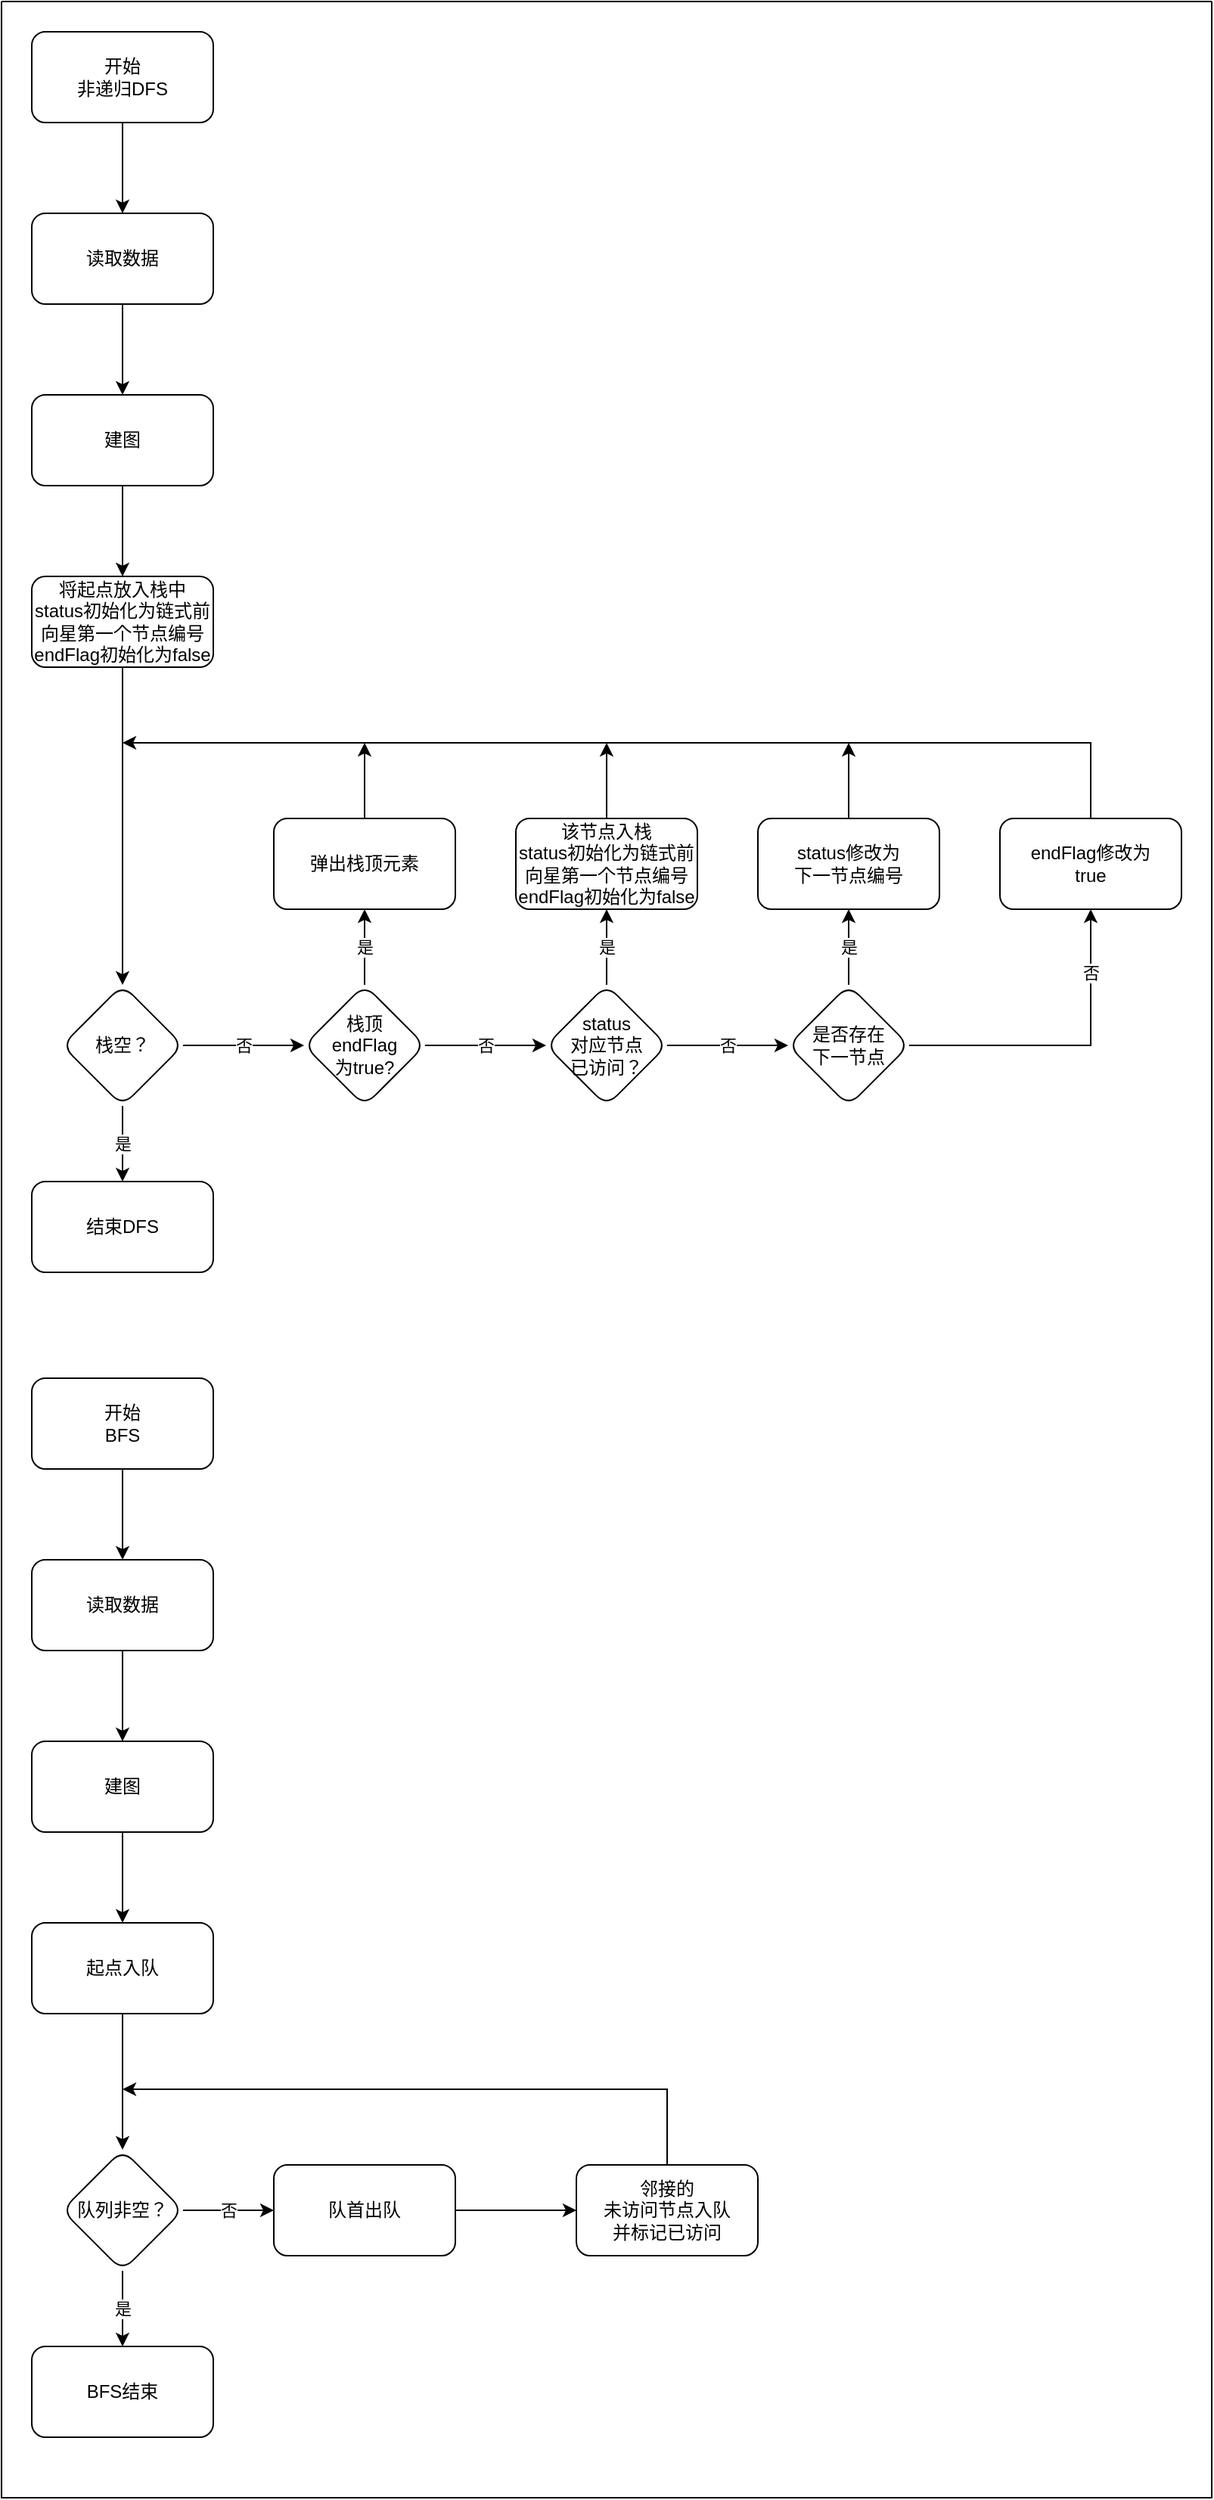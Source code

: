 <mxfile>
    <diagram id="wjdFLEh1cm_0F9kGS-Gg" name="第 1 页">
        <mxGraphModel dx="906" dy="426" grid="1" gridSize="10" guides="1" tooltips="1" connect="1" arrows="1" fold="1" page="1" pageScale="1" pageWidth="827" pageHeight="1169" background="#FFFFFF" math="0" shadow="0">
            <root>
                <mxCell id="0"/>
                <mxCell id="1" parent="0"/>
                <mxCell id="44" value="" style="swimlane;startSize=0;" parent="1" vertex="1">
                    <mxGeometry x="20" y="20" width="800" height="1650" as="geometry"/>
                </mxCell>
                <mxCell id="48" style="edgeStyle=orthogonalEdgeStyle;rounded=0;orthogonalLoop=1;jettySize=auto;html=1;entryX=0.5;entryY=0;entryDx=0;entryDy=0;" parent="44" source="45" target="46" edge="1">
                    <mxGeometry relative="1" as="geometry"/>
                </mxCell>
                <mxCell id="45" value="开始&lt;br&gt;BFS" style="rounded=1;whiteSpace=wrap;html=1;" parent="44" vertex="1">
                    <mxGeometry x="20" y="910" width="120" height="60" as="geometry"/>
                </mxCell>
                <mxCell id="49" style="edgeStyle=orthogonalEdgeStyle;rounded=0;orthogonalLoop=1;jettySize=auto;html=1;entryX=0.5;entryY=0;entryDx=0;entryDy=0;" parent="44" source="46" target="47" edge="1">
                    <mxGeometry relative="1" as="geometry"/>
                </mxCell>
                <mxCell id="46" value="读取数据" style="rounded=1;whiteSpace=wrap;html=1;" parent="44" vertex="1">
                    <mxGeometry x="20" y="1030" width="120" height="60" as="geometry"/>
                </mxCell>
                <mxCell id="51" value="" style="edgeStyle=orthogonalEdgeStyle;rounded=0;orthogonalLoop=1;jettySize=auto;html=1;" parent="44" source="47" target="50" edge="1">
                    <mxGeometry relative="1" as="geometry"/>
                </mxCell>
                <mxCell id="47" value="建图" style="whiteSpace=wrap;html=1;rounded=1;" parent="44" vertex="1">
                    <mxGeometry x="20" y="1150" width="120" height="60" as="geometry"/>
                </mxCell>
                <mxCell id="55" value="" style="edgeStyle=orthogonalEdgeStyle;rounded=0;orthogonalLoop=1;jettySize=auto;html=1;" parent="44" source="50" target="54" edge="1">
                    <mxGeometry relative="1" as="geometry"/>
                </mxCell>
                <mxCell id="50" value="起点入队" style="whiteSpace=wrap;html=1;rounded=1;" parent="44" vertex="1">
                    <mxGeometry x="20" y="1270" width="120" height="60" as="geometry"/>
                </mxCell>
                <mxCell id="57" value="否" style="edgeStyle=orthogonalEdgeStyle;rounded=0;orthogonalLoop=1;jettySize=auto;html=1;" parent="44" source="54" target="56" edge="1">
                    <mxGeometry relative="1" as="geometry"/>
                </mxCell>
                <mxCell id="66" value="是" style="edgeStyle=orthogonalEdgeStyle;rounded=0;orthogonalLoop=1;jettySize=auto;html=1;" parent="44" source="54" target="65" edge="1">
                    <mxGeometry relative="1" as="geometry"/>
                </mxCell>
                <mxCell id="54" value="队列非空？" style="rhombus;whiteSpace=wrap;html=1;rounded=1;" parent="44" vertex="1">
                    <mxGeometry x="40" y="1420" width="80" height="80" as="geometry"/>
                </mxCell>
                <mxCell id="59" value="" style="edgeStyle=orthogonalEdgeStyle;rounded=0;orthogonalLoop=1;jettySize=auto;html=1;" parent="44" source="56" target="58" edge="1">
                    <mxGeometry relative="1" as="geometry"/>
                </mxCell>
                <mxCell id="56" value="队首出队" style="whiteSpace=wrap;html=1;rounded=1;" parent="44" vertex="1">
                    <mxGeometry x="180" y="1430" width="120" height="60" as="geometry"/>
                </mxCell>
                <mxCell id="64" style="edgeStyle=orthogonalEdgeStyle;rounded=0;orthogonalLoop=1;jettySize=auto;html=1;" parent="44" source="58" edge="1">
                    <mxGeometry relative="1" as="geometry">
                        <mxPoint x="80" y="1380" as="targetPoint"/>
                        <Array as="points">
                            <mxPoint x="440" y="1380"/>
                        </Array>
                    </mxGeometry>
                </mxCell>
                <mxCell id="58" value="邻接的&lt;br&gt;未访问节点入队&lt;br&gt;并标记已访问" style="whiteSpace=wrap;html=1;rounded=1;" parent="44" vertex="1">
                    <mxGeometry x="380" y="1430" width="120" height="60" as="geometry"/>
                </mxCell>
                <mxCell id="65" value="BFS结束" style="whiteSpace=wrap;html=1;rounded=1;" parent="44" vertex="1">
                    <mxGeometry x="20" y="1550" width="120" height="60" as="geometry"/>
                </mxCell>
                <mxCell id="4" value="" style="edgeStyle=orthogonalEdgeStyle;rounded=0;orthogonalLoop=1;jettySize=auto;html=1;" parent="1" source="2" target="3" edge="1">
                    <mxGeometry relative="1" as="geometry"/>
                </mxCell>
                <mxCell id="2" value="开始&lt;br&gt;非递归DFS" style="rounded=1;whiteSpace=wrap;html=1;" parent="1" vertex="1">
                    <mxGeometry x="40" y="40" width="120" height="60" as="geometry"/>
                </mxCell>
                <mxCell id="6" value="" style="edgeStyle=orthogonalEdgeStyle;rounded=0;orthogonalLoop=1;jettySize=auto;html=1;" parent="1" source="3" target="5" edge="1">
                    <mxGeometry relative="1" as="geometry"/>
                </mxCell>
                <mxCell id="3" value="读取数据" style="rounded=1;whiteSpace=wrap;html=1;" parent="1" vertex="1">
                    <mxGeometry x="40" y="160" width="120" height="60" as="geometry"/>
                </mxCell>
                <mxCell id="8" value="" style="edgeStyle=orthogonalEdgeStyle;rounded=0;orthogonalLoop=1;jettySize=auto;html=1;" parent="1" source="5" target="7" edge="1">
                    <mxGeometry relative="1" as="geometry"/>
                </mxCell>
                <mxCell id="5" value="建图" style="whiteSpace=wrap;html=1;rounded=1;" parent="1" vertex="1">
                    <mxGeometry x="40" y="280" width="120" height="60" as="geometry"/>
                </mxCell>
                <mxCell id="10" value="" style="edgeStyle=orthogonalEdgeStyle;rounded=0;orthogonalLoop=1;jettySize=auto;html=1;" parent="1" source="7" target="9" edge="1">
                    <mxGeometry relative="1" as="geometry"/>
                </mxCell>
                <mxCell id="7" value="将起点放入栈中&lt;br&gt;status初始化为链式前向星第一个节点编号&lt;br&gt;endFlag初始化为false" style="whiteSpace=wrap;html=1;rounded=1;" parent="1" vertex="1">
                    <mxGeometry x="40" y="400" width="120" height="60" as="geometry"/>
                </mxCell>
                <mxCell id="14" value="否" style="edgeStyle=orthogonalEdgeStyle;rounded=0;orthogonalLoop=1;jettySize=auto;html=1;" parent="1" source="9" target="13" edge="1">
                    <mxGeometry relative="1" as="geometry"/>
                </mxCell>
                <mxCell id="43" value="是" style="edgeStyle=orthogonalEdgeStyle;rounded=0;orthogonalLoop=1;jettySize=auto;html=1;" parent="1" source="9" target="42" edge="1">
                    <mxGeometry relative="1" as="geometry"/>
                </mxCell>
                <mxCell id="9" value="栈空？" style="rhombus;whiteSpace=wrap;html=1;rounded=1;" parent="1" vertex="1">
                    <mxGeometry x="60" y="670" width="80" height="80" as="geometry"/>
                </mxCell>
                <mxCell id="22" value="否" style="edgeStyle=orthogonalEdgeStyle;rounded=0;orthogonalLoop=1;jettySize=auto;html=1;" parent="1" source="13" target="21" edge="1">
                    <mxGeometry relative="1" as="geometry"/>
                </mxCell>
                <mxCell id="24" value="是" style="edgeStyle=orthogonalEdgeStyle;rounded=0;orthogonalLoop=1;jettySize=auto;html=1;" parent="1" source="13" target="23" edge="1">
                    <mxGeometry relative="1" as="geometry"/>
                </mxCell>
                <mxCell id="13" value="栈顶&lt;br&gt;endFlag&lt;br&gt;为true?" style="rhombus;whiteSpace=wrap;html=1;rounded=1;" parent="1" vertex="1">
                    <mxGeometry x="220" y="670" width="80" height="80" as="geometry"/>
                </mxCell>
                <mxCell id="32" value="是" style="edgeStyle=orthogonalEdgeStyle;rounded=0;orthogonalLoop=1;jettySize=auto;html=1;" parent="1" source="21" target="31" edge="1">
                    <mxGeometry relative="1" as="geometry"/>
                </mxCell>
                <mxCell id="33" value="否" style="edgeStyle=orthogonalEdgeStyle;rounded=0;orthogonalLoop=1;jettySize=auto;html=1;entryX=0;entryY=0.5;entryDx=0;entryDy=0;" parent="1" source="21" target="29" edge="1">
                    <mxGeometry relative="1" as="geometry"/>
                </mxCell>
                <mxCell id="21" value="status&lt;br&gt;对应节点&lt;br&gt;已访问？" style="rhombus;whiteSpace=wrap;html=1;rounded=1;" parent="1" vertex="1">
                    <mxGeometry x="380" y="670" width="80" height="80" as="geometry"/>
                </mxCell>
                <mxCell id="39" style="edgeStyle=orthogonalEdgeStyle;rounded=0;orthogonalLoop=1;jettySize=auto;html=1;" parent="1" source="23" edge="1">
                    <mxGeometry relative="1" as="geometry">
                        <mxPoint x="260" y="510" as="targetPoint"/>
                    </mxGeometry>
                </mxCell>
                <mxCell id="23" value="弹出栈顶元素" style="whiteSpace=wrap;html=1;rounded=1;" parent="1" vertex="1">
                    <mxGeometry x="200" y="560" width="120" height="60" as="geometry"/>
                </mxCell>
                <mxCell id="35" value="是" style="edgeStyle=orthogonalEdgeStyle;rounded=0;orthogonalLoop=1;jettySize=auto;html=1;" parent="1" source="29" target="34" edge="1">
                    <mxGeometry relative="1" as="geometry"/>
                </mxCell>
                <mxCell id="37" value="否" style="edgeStyle=orthogonalEdgeStyle;rounded=0;orthogonalLoop=1;jettySize=auto;html=1;" parent="1" source="29" target="36" edge="1">
                    <mxGeometry x="0.6" relative="1" as="geometry">
                        <mxPoint as="offset"/>
                    </mxGeometry>
                </mxCell>
                <mxCell id="29" value="是否存在&lt;br&gt;下一节点" style="rhombus;whiteSpace=wrap;html=1;rounded=1;" parent="1" vertex="1">
                    <mxGeometry x="540" y="670" width="80" height="80" as="geometry"/>
                </mxCell>
                <mxCell id="40" style="edgeStyle=orthogonalEdgeStyle;rounded=0;orthogonalLoop=1;jettySize=auto;html=1;" parent="1" source="31" edge="1">
                    <mxGeometry relative="1" as="geometry">
                        <mxPoint x="420" y="510" as="targetPoint"/>
                    </mxGeometry>
                </mxCell>
                <mxCell id="31" value="该节点入栈&lt;br&gt;status初始化为链式前向星第一个节点编号&lt;br&gt;endFlag初始化为false" style="whiteSpace=wrap;html=1;rounded=1;" parent="1" vertex="1">
                    <mxGeometry x="360" y="560" width="120" height="60" as="geometry"/>
                </mxCell>
                <mxCell id="41" style="edgeStyle=orthogonalEdgeStyle;rounded=0;orthogonalLoop=1;jettySize=auto;html=1;" parent="1" source="34" edge="1">
                    <mxGeometry relative="1" as="geometry">
                        <mxPoint x="580" y="510" as="targetPoint"/>
                    </mxGeometry>
                </mxCell>
                <mxCell id="34" value="status修改为&lt;br&gt;下一节点编号" style="whiteSpace=wrap;html=1;rounded=1;" parent="1" vertex="1">
                    <mxGeometry x="520" y="560" width="120" height="60" as="geometry"/>
                </mxCell>
                <mxCell id="38" style="edgeStyle=orthogonalEdgeStyle;rounded=0;orthogonalLoop=1;jettySize=auto;html=1;" parent="1" source="36" edge="1">
                    <mxGeometry relative="1" as="geometry">
                        <mxPoint x="100" y="510" as="targetPoint"/>
                        <Array as="points">
                            <mxPoint x="740" y="510"/>
                            <mxPoint x="100" y="510"/>
                        </Array>
                    </mxGeometry>
                </mxCell>
                <mxCell id="36" value="endFlag修改为&lt;br&gt;true" style="whiteSpace=wrap;html=1;rounded=1;" parent="1" vertex="1">
                    <mxGeometry x="680" y="560" width="120" height="60" as="geometry"/>
                </mxCell>
                <mxCell id="42" value="结束DFS" style="whiteSpace=wrap;html=1;rounded=1;" parent="1" vertex="1">
                    <mxGeometry x="40" y="800" width="120" height="60" as="geometry"/>
                </mxCell>
            </root>
        </mxGraphModel>
    </diagram>
</mxfile>
